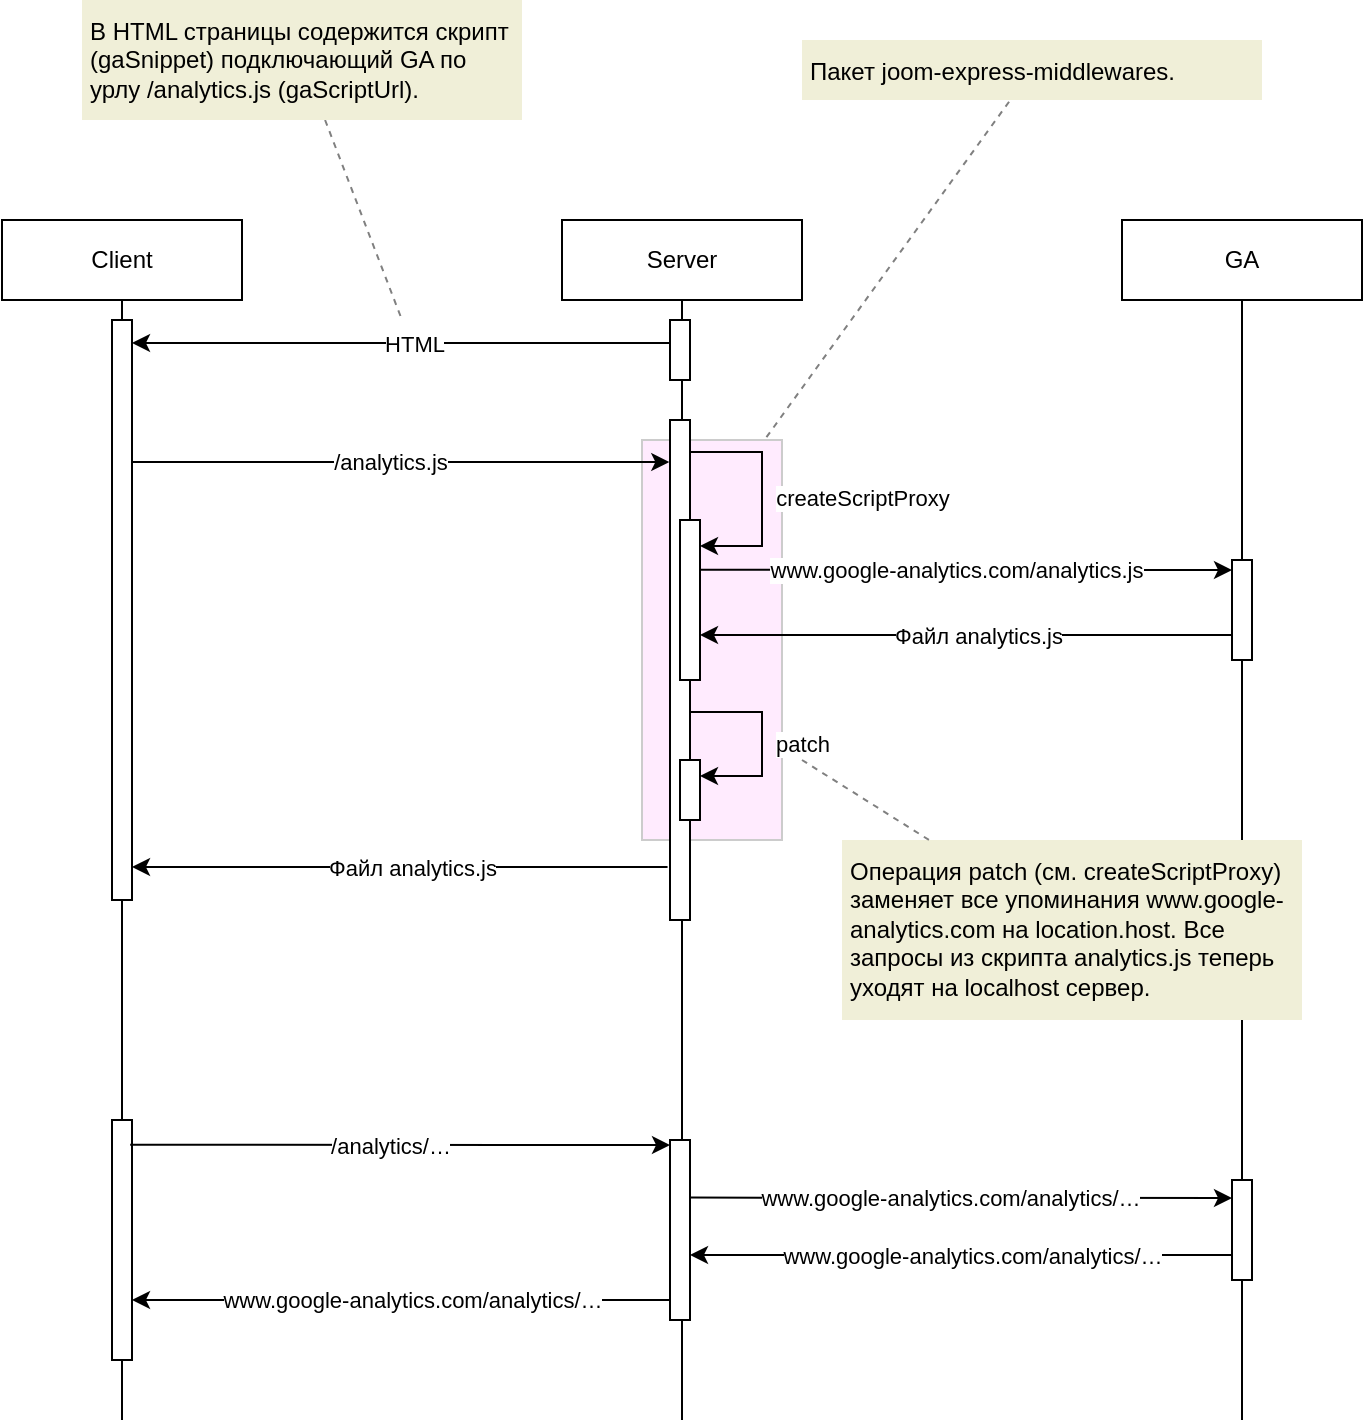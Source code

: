 <mxfile version="20.8.23" type="github">
  <diagram name="Page-1" id="DvnkW0nFzjkquib5UW7O">
    <mxGraphModel dx="933" dy="1798" grid="1" gridSize="10" guides="1" tooltips="1" connect="1" arrows="1" fold="1" page="1" pageScale="1" pageWidth="827" pageHeight="1169" math="0" shadow="0">
      <root>
        <mxCell id="0" />
        <mxCell id="1" style="locked=1;" parent="0" />
        <mxCell id="uHtPLLoRkdZR7AYn_E8j-5" style="edgeStyle=orthogonalEdgeStyle;rounded=0;orthogonalLoop=1;jettySize=auto;html=1;endArrow=none;endFill=0;" edge="1" parent="1" source="uHtPLLoRkdZR7AYn_E8j-2">
          <mxGeometry relative="1" as="geometry">
            <mxPoint x="140" y="640" as="targetPoint" />
          </mxGeometry>
        </mxCell>
        <mxCell id="uHtPLLoRkdZR7AYn_E8j-2" value="Client" style="rounded=0;whiteSpace=wrap;html=1;" vertex="1" parent="1">
          <mxGeometry x="80" y="40" width="120" height="40" as="geometry" />
        </mxCell>
        <mxCell id="uHtPLLoRkdZR7AYn_E8j-6" style="edgeStyle=orthogonalEdgeStyle;rounded=0;orthogonalLoop=1;jettySize=auto;html=1;endArrow=none;endFill=0;" edge="1" parent="1" source="uHtPLLoRkdZR7AYn_E8j-3">
          <mxGeometry relative="1" as="geometry">
            <mxPoint x="420" y="640" as="targetPoint" />
          </mxGeometry>
        </mxCell>
        <mxCell id="uHtPLLoRkdZR7AYn_E8j-3" value="Server" style="rounded=0;whiteSpace=wrap;html=1;" vertex="1" parent="1">
          <mxGeometry x="360" y="40" width="120" height="40" as="geometry" />
        </mxCell>
        <mxCell id="uHtPLLoRkdZR7AYn_E8j-7" style="edgeStyle=orthogonalEdgeStyle;rounded=0;orthogonalLoop=1;jettySize=auto;html=1;endArrow=none;endFill=0;" edge="1" parent="1" source="uHtPLLoRkdZR7AYn_E8j-4">
          <mxGeometry relative="1" as="geometry">
            <mxPoint x="700" y="640" as="targetPoint" />
          </mxGeometry>
        </mxCell>
        <mxCell id="uHtPLLoRkdZR7AYn_E8j-4" value="GA" style="rounded=0;whiteSpace=wrap;html=1;" vertex="1" parent="1">
          <mxGeometry x="640" y="40" width="120" height="40" as="geometry" />
        </mxCell>
        <mxCell id="uHtPLLoRkdZR7AYn_E8j-9" value="Processes" style="locked=1;" parent="0" />
        <mxCell id="uHtPLLoRkdZR7AYn_E8j-40" value="" style="rounded=0;whiteSpace=wrap;html=1;fillColor=#FFEBFE;strokeColor=#CCCCCC;" vertex="1" parent="uHtPLLoRkdZR7AYn_E8j-9">
          <mxGeometry x="400" y="150" width="70" height="200" as="geometry" />
        </mxCell>
        <mxCell id="uHtPLLoRkdZR7AYn_E8j-10" value="" style="rounded=0;whiteSpace=wrap;html=1;" vertex="1" parent="uHtPLLoRkdZR7AYn_E8j-9">
          <mxGeometry x="135" y="90" width="10" height="290" as="geometry" />
        </mxCell>
        <mxCell id="uHtPLLoRkdZR7AYn_E8j-12" style="rounded=0;orthogonalLoop=1;jettySize=auto;html=1;endArrow=classic;endFill=1;exitX=0.109;exitY=0.383;exitDx=0;exitDy=0;edgeStyle=elbowEdgeStyle;elbow=vertical;exitPerimeter=0;" edge="1" parent="uHtPLLoRkdZR7AYn_E8j-9" source="uHtPLLoRkdZR7AYn_E8j-11" target="uHtPLLoRkdZR7AYn_E8j-10">
          <mxGeometry relative="1" as="geometry">
            <mxPoint x="190" y="110" as="targetPoint" />
          </mxGeometry>
        </mxCell>
        <mxCell id="uHtPLLoRkdZR7AYn_E8j-13" value="HTML" style="edgeLabel;html=1;align=center;verticalAlign=middle;resizable=0;points=[];" vertex="1" connectable="0" parent="uHtPLLoRkdZR7AYn_E8j-12">
          <mxGeometry x="-0.041" relative="1" as="geometry">
            <mxPoint as="offset" />
          </mxGeometry>
        </mxCell>
        <mxCell id="uHtPLLoRkdZR7AYn_E8j-11" value="" style="rounded=0;whiteSpace=wrap;html=1;" vertex="1" parent="uHtPLLoRkdZR7AYn_E8j-9">
          <mxGeometry x="414" y="90" width="10" height="30" as="geometry" />
        </mxCell>
        <mxCell id="uHtPLLoRkdZR7AYn_E8j-15" style="rounded=0;orthogonalLoop=1;jettySize=auto;elbow=vertical;html=1;endArrow=none;endFill=0;strokeColor=#808080;dashed=1;" edge="1" parent="uHtPLLoRkdZR7AYn_E8j-9" source="uHtPLLoRkdZR7AYn_E8j-14">
          <mxGeometry relative="1" as="geometry">
            <mxPoint x="280" y="90" as="targetPoint" />
          </mxGeometry>
        </mxCell>
        <mxCell id="uHtPLLoRkdZR7AYn_E8j-14" value="В HTML страницы содержится скрипт&amp;nbsp; (gaSnippet&lt;span style=&quot;background-color: initial;&quot;&gt;) подключающий GA по урлу&amp;nbsp;&lt;/span&gt;/analytics.js (gaScriptUrl&lt;span style=&quot;background-color: initial;&quot;&gt;).&lt;/span&gt;" style="text;html=1;strokeColor=none;fillColor=#F0EFD8;align=left;verticalAlign=top;whiteSpace=wrap;rounded=0;spacing=4;" vertex="1" parent="uHtPLLoRkdZR7AYn_E8j-9">
          <mxGeometry x="120" y="-70" width="220" height="60" as="geometry" />
        </mxCell>
        <mxCell id="uHtPLLoRkdZR7AYn_E8j-16" value="" style="rounded=0;whiteSpace=wrap;html=1;" vertex="1" parent="uHtPLLoRkdZR7AYn_E8j-9">
          <mxGeometry x="414" y="140" width="10" height="250" as="geometry" />
        </mxCell>
        <mxCell id="uHtPLLoRkdZR7AYn_E8j-17" style="rounded=0;orthogonalLoop=1;jettySize=auto;html=1;endArrow=classic;endFill=1;edgeStyle=elbowEdgeStyle;elbow=vertical;entryX=-0.035;entryY=0.084;entryDx=0;entryDy=0;entryPerimeter=0;" edge="1" parent="uHtPLLoRkdZR7AYn_E8j-9" source="uHtPLLoRkdZR7AYn_E8j-10" target="uHtPLLoRkdZR7AYn_E8j-16">
          <mxGeometry relative="1" as="geometry">
            <mxPoint x="425" y="111" as="sourcePoint" />
            <mxPoint x="419" y="150" as="targetPoint" />
          </mxGeometry>
        </mxCell>
        <mxCell id="uHtPLLoRkdZR7AYn_E8j-18" value="/analytics.js" style="edgeLabel;html=1;align=center;verticalAlign=middle;resizable=0;points=[];" vertex="1" connectable="0" parent="uHtPLLoRkdZR7AYn_E8j-17">
          <mxGeometry x="-0.041" relative="1" as="geometry">
            <mxPoint as="offset" />
          </mxGeometry>
        </mxCell>
        <mxCell id="uHtPLLoRkdZR7AYn_E8j-23" style="rounded=0;orthogonalLoop=1;jettySize=auto;html=1;endArrow=classic;endFill=1;edgeStyle=elbowEdgeStyle;elbow=vertical;exitX=-0.122;exitY=0.894;exitDx=0;exitDy=0;exitPerimeter=0;" edge="1" parent="uHtPLLoRkdZR7AYn_E8j-9" source="uHtPLLoRkdZR7AYn_E8j-16" target="uHtPLLoRkdZR7AYn_E8j-10">
          <mxGeometry relative="1" as="geometry">
            <mxPoint x="390" y="200" as="sourcePoint" />
            <mxPoint x="290" y="290" as="targetPoint" />
          </mxGeometry>
        </mxCell>
        <mxCell id="uHtPLLoRkdZR7AYn_E8j-24" value="Файл analytics.js" style="edgeLabel;html=1;align=center;verticalAlign=middle;resizable=0;points=[];" vertex="1" connectable="0" parent="uHtPLLoRkdZR7AYn_E8j-23">
          <mxGeometry x="-0.041" relative="1" as="geometry">
            <mxPoint as="offset" />
          </mxGeometry>
        </mxCell>
        <mxCell id="uHtPLLoRkdZR7AYn_E8j-25" value="" style="rounded=0;whiteSpace=wrap;html=1;" vertex="1" parent="uHtPLLoRkdZR7AYn_E8j-9">
          <mxGeometry x="419" y="190" width="10" height="80" as="geometry" />
        </mxCell>
        <mxCell id="uHtPLLoRkdZR7AYn_E8j-27" style="rounded=0;orthogonalLoop=1;jettySize=auto;html=1;endArrow=classic;endFill=1;edgeStyle=orthogonalEdgeStyle;elbow=vertical;" edge="1" parent="uHtPLLoRkdZR7AYn_E8j-9" source="uHtPLLoRkdZR7AYn_E8j-16" target="uHtPLLoRkdZR7AYn_E8j-25">
          <mxGeometry relative="1" as="geometry">
            <mxPoint x="155" y="166" as="sourcePoint" />
            <mxPoint x="424" y="166" as="targetPoint" />
            <Array as="points">
              <mxPoint x="460" y="156" />
              <mxPoint x="460" y="203" />
            </Array>
          </mxGeometry>
        </mxCell>
        <mxCell id="uHtPLLoRkdZR7AYn_E8j-28" value="createScriptProxy" style="edgeLabel;html=1;align=center;verticalAlign=middle;resizable=0;points=[];" vertex="1" connectable="0" parent="uHtPLLoRkdZR7AYn_E8j-27">
          <mxGeometry x="-0.041" relative="1" as="geometry">
            <mxPoint x="50" y="4" as="offset" />
          </mxGeometry>
        </mxCell>
        <mxCell id="uHtPLLoRkdZR7AYn_E8j-29" style="rounded=0;orthogonalLoop=1;jettySize=auto;html=1;endArrow=classic;endFill=1;edgeStyle=elbowEdgeStyle;exitX=0.955;exitY=0.311;exitDx=0;exitDy=0;elbow=vertical;exitPerimeter=0;" edge="1" parent="uHtPLLoRkdZR7AYn_E8j-9" source="uHtPLLoRkdZR7AYn_E8j-25" target="uHtPLLoRkdZR7AYn_E8j-31">
          <mxGeometry relative="1" as="geometry">
            <mxPoint x="460" y="250" as="sourcePoint" />
            <mxPoint x="670" y="230" as="targetPoint" />
          </mxGeometry>
        </mxCell>
        <mxCell id="uHtPLLoRkdZR7AYn_E8j-30" value="www.google-analytics.com/analytics.js" style="edgeLabel;html=1;align=center;verticalAlign=middle;resizable=0;points=[];" vertex="1" connectable="0" parent="uHtPLLoRkdZR7AYn_E8j-29">
          <mxGeometry x="-0.041" relative="1" as="geometry">
            <mxPoint as="offset" />
          </mxGeometry>
        </mxCell>
        <mxCell id="uHtPLLoRkdZR7AYn_E8j-31" value="" style="rounded=0;whiteSpace=wrap;html=1;" vertex="1" parent="uHtPLLoRkdZR7AYn_E8j-9">
          <mxGeometry x="695" y="210" width="10" height="50" as="geometry" />
        </mxCell>
        <mxCell id="uHtPLLoRkdZR7AYn_E8j-32" style="rounded=0;orthogonalLoop=1;jettySize=auto;html=1;endArrow=classic;endFill=1;edgeStyle=elbowEdgeStyle;exitX=0;exitY=0.75;exitDx=0;exitDy=0;elbow=vertical;" edge="1" parent="uHtPLLoRkdZR7AYn_E8j-9" source="uHtPLLoRkdZR7AYn_E8j-31" target="uHtPLLoRkdZR7AYn_E8j-25">
          <mxGeometry relative="1" as="geometry">
            <mxPoint x="439" y="380" as="sourcePoint" />
            <mxPoint x="620" y="450" as="targetPoint" />
          </mxGeometry>
        </mxCell>
        <mxCell id="uHtPLLoRkdZR7AYn_E8j-33" value="Файл analytics.js" style="edgeLabel;html=1;align=center;verticalAlign=middle;resizable=0;points=[];" vertex="1" connectable="0" parent="uHtPLLoRkdZR7AYn_E8j-32">
          <mxGeometry x="-0.041" relative="1" as="geometry">
            <mxPoint as="offset" />
          </mxGeometry>
        </mxCell>
        <mxCell id="uHtPLLoRkdZR7AYn_E8j-34" value="" style="rounded=0;whiteSpace=wrap;html=1;" vertex="1" parent="uHtPLLoRkdZR7AYn_E8j-9">
          <mxGeometry x="419" y="310" width="10" height="30" as="geometry" />
        </mxCell>
        <mxCell id="uHtPLLoRkdZR7AYn_E8j-35" style="rounded=0;orthogonalLoop=1;jettySize=auto;html=1;endArrow=classic;endFill=1;edgeStyle=orthogonalEdgeStyle;elbow=vertical;entryX=1;entryY=0.25;entryDx=0;entryDy=0;" edge="1" parent="uHtPLLoRkdZR7AYn_E8j-9" target="uHtPLLoRkdZR7AYn_E8j-34">
          <mxGeometry relative="1" as="geometry">
            <mxPoint x="424" y="286" as="sourcePoint" />
            <mxPoint x="429" y="333" as="targetPoint" />
            <Array as="points">
              <mxPoint x="460" y="286" />
              <mxPoint x="460" y="318" />
              <mxPoint x="429" y="318" />
            </Array>
          </mxGeometry>
        </mxCell>
        <mxCell id="uHtPLLoRkdZR7AYn_E8j-36" value="patch" style="edgeLabel;html=1;align=center;verticalAlign=middle;resizable=0;points=[];" vertex="1" connectable="0" parent="uHtPLLoRkdZR7AYn_E8j-35">
          <mxGeometry x="-0.041" relative="1" as="geometry">
            <mxPoint x="20" y="4" as="offset" />
          </mxGeometry>
        </mxCell>
        <mxCell id="uHtPLLoRkdZR7AYn_E8j-37" value="Операция patch (см. createScriptProxy) заменяет все упоминания&amp;nbsp;www.google-analytics.com на&amp;nbsp;location.host. Все запросы из скрипта analytics.js теперь уходят на localhost сервер." style="text;html=1;strokeColor=none;fillColor=#F0EFD8;align=left;verticalAlign=top;whiteSpace=wrap;rounded=0;spacing=4;" vertex="1" parent="uHtPLLoRkdZR7AYn_E8j-9">
          <mxGeometry x="500" y="350" width="230" height="90" as="geometry" />
        </mxCell>
        <mxCell id="uHtPLLoRkdZR7AYn_E8j-38" style="rounded=0;orthogonalLoop=1;jettySize=auto;elbow=vertical;html=1;endArrow=none;endFill=0;strokeColor=#808080;dashed=1;" edge="1" parent="uHtPLLoRkdZR7AYn_E8j-9" target="uHtPLLoRkdZR7AYn_E8j-37">
          <mxGeometry relative="1" as="geometry">
            <mxPoint x="290" y="100" as="targetPoint" />
            <mxPoint x="480" y="310" as="sourcePoint" />
          </mxGeometry>
        </mxCell>
        <mxCell id="uHtPLLoRkdZR7AYn_E8j-39" value="" style="rounded=0;whiteSpace=wrap;html=1;" vertex="1" parent="uHtPLLoRkdZR7AYn_E8j-9">
          <mxGeometry x="135" y="490" width="10" height="120" as="geometry" />
        </mxCell>
        <mxCell id="uHtPLLoRkdZR7AYn_E8j-41" value="Пакет&amp;nbsp;joom-express-middlewares." style="text;html=1;strokeColor=none;fillColor=#F0EFD8;align=left;verticalAlign=top;whiteSpace=wrap;rounded=0;spacing=4;" vertex="1" parent="uHtPLLoRkdZR7AYn_E8j-9">
          <mxGeometry x="480" y="-50" width="230" height="30" as="geometry" />
        </mxCell>
        <mxCell id="uHtPLLoRkdZR7AYn_E8j-42" style="rounded=0;orthogonalLoop=1;jettySize=auto;elbow=vertical;html=1;endArrow=none;endFill=0;strokeColor=#808080;exitX=0.889;exitY=-0.007;exitDx=0;exitDy=0;exitPerimeter=0;dashed=1;" edge="1" parent="uHtPLLoRkdZR7AYn_E8j-9" source="uHtPLLoRkdZR7AYn_E8j-40" target="uHtPLLoRkdZR7AYn_E8j-41">
          <mxGeometry relative="1" as="geometry">
            <mxPoint x="550" y="390" as="targetPoint" />
            <mxPoint x="490" y="320" as="sourcePoint" />
          </mxGeometry>
        </mxCell>
        <mxCell id="uHtPLLoRkdZR7AYn_E8j-43" style="rounded=0;orthogonalLoop=1;jettySize=auto;html=1;endArrow=classic;endFill=1;edgeStyle=elbowEdgeStyle;exitX=0.909;exitY=0.103;exitDx=0;exitDy=0;exitPerimeter=0;elbow=vertical;" edge="1" parent="uHtPLLoRkdZR7AYn_E8j-9" source="uHtPLLoRkdZR7AYn_E8j-39" target="uHtPLLoRkdZR7AYn_E8j-45">
          <mxGeometry relative="1" as="geometry">
            <mxPoint x="210" y="510" as="sourcePoint" />
            <mxPoint x="360" y="490" as="targetPoint" />
          </mxGeometry>
        </mxCell>
        <mxCell id="uHtPLLoRkdZR7AYn_E8j-44" value="/analytics/…" style="edgeLabel;html=1;align=center;verticalAlign=middle;resizable=0;points=[];" vertex="1" connectable="0" parent="uHtPLLoRkdZR7AYn_E8j-43">
          <mxGeometry x="-0.041" relative="1" as="geometry">
            <mxPoint as="offset" />
          </mxGeometry>
        </mxCell>
        <mxCell id="uHtPLLoRkdZR7AYn_E8j-45" value="" style="rounded=0;whiteSpace=wrap;html=1;" vertex="1" parent="uHtPLLoRkdZR7AYn_E8j-9">
          <mxGeometry x="414" y="500" width="10" height="90" as="geometry" />
        </mxCell>
        <mxCell id="uHtPLLoRkdZR7AYn_E8j-46" value="" style="rounded=0;whiteSpace=wrap;html=1;" vertex="1" parent="uHtPLLoRkdZR7AYn_E8j-9">
          <mxGeometry x="695" y="520" width="10" height="50" as="geometry" />
        </mxCell>
        <mxCell id="uHtPLLoRkdZR7AYn_E8j-47" style="rounded=0;orthogonalLoop=1;jettySize=auto;html=1;endArrow=classic;endFill=1;edgeStyle=elbowEdgeStyle;elbow=vertical;exitX=1;exitY=0.32;exitDx=0;exitDy=0;exitPerimeter=0;" edge="1" parent="uHtPLLoRkdZR7AYn_E8j-9" source="uHtPLLoRkdZR7AYn_E8j-45" target="uHtPLLoRkdZR7AYn_E8j-46">
          <mxGeometry relative="1" as="geometry">
            <mxPoint x="430" y="530" as="sourcePoint" />
            <mxPoint x="620" y="541" as="targetPoint" />
            <Array as="points" />
          </mxGeometry>
        </mxCell>
        <mxCell id="uHtPLLoRkdZR7AYn_E8j-48" value="www.google-analytics.com/analytics/…" style="edgeLabel;html=1;align=center;verticalAlign=middle;resizable=0;points=[];" vertex="1" connectable="0" parent="uHtPLLoRkdZR7AYn_E8j-47">
          <mxGeometry x="-0.041" relative="1" as="geometry">
            <mxPoint as="offset" />
          </mxGeometry>
        </mxCell>
        <mxCell id="uHtPLLoRkdZR7AYn_E8j-49" style="rounded=0;orthogonalLoop=1;jettySize=auto;html=1;endArrow=classic;endFill=1;edgeStyle=elbowEdgeStyle;exitX=0;exitY=0.75;exitDx=0;exitDy=0;elbow=vertical;" edge="1" parent="uHtPLLoRkdZR7AYn_E8j-9" source="uHtPLLoRkdZR7AYn_E8j-46" target="uHtPLLoRkdZR7AYn_E8j-45">
          <mxGeometry relative="1" as="geometry">
            <mxPoint x="434" y="537" as="sourcePoint" />
            <mxPoint x="620" y="730" as="targetPoint" />
          </mxGeometry>
        </mxCell>
        <mxCell id="uHtPLLoRkdZR7AYn_E8j-50" value="www.google-analytics.com/analytics/…" style="edgeLabel;html=1;align=center;verticalAlign=middle;resizable=0;points=[];" vertex="1" connectable="0" parent="uHtPLLoRkdZR7AYn_E8j-49">
          <mxGeometry x="-0.041" relative="1" as="geometry">
            <mxPoint as="offset" />
          </mxGeometry>
        </mxCell>
        <mxCell id="uHtPLLoRkdZR7AYn_E8j-51" style="rounded=0;orthogonalLoop=1;jettySize=auto;html=1;endArrow=classic;endFill=1;edgeStyle=elbowEdgeStyle;elbow=vertical;" edge="1" parent="uHtPLLoRkdZR7AYn_E8j-9" source="uHtPLLoRkdZR7AYn_E8j-45" target="uHtPLLoRkdZR7AYn_E8j-39">
          <mxGeometry relative="1" as="geometry">
            <mxPoint x="410" y="580" as="sourcePoint" />
            <mxPoint x="394" y="578" as="targetPoint" />
            <Array as="points">
              <mxPoint x="410" y="580" />
            </Array>
          </mxGeometry>
        </mxCell>
        <mxCell id="uHtPLLoRkdZR7AYn_E8j-52" value="www.google-analytics.com/analytics/…" style="edgeLabel;html=1;align=center;verticalAlign=middle;resizable=0;points=[];" vertex="1" connectable="0" parent="uHtPLLoRkdZR7AYn_E8j-51">
          <mxGeometry x="-0.041" relative="1" as="geometry">
            <mxPoint as="offset" />
          </mxGeometry>
        </mxCell>
      </root>
    </mxGraphModel>
  </diagram>
</mxfile>
